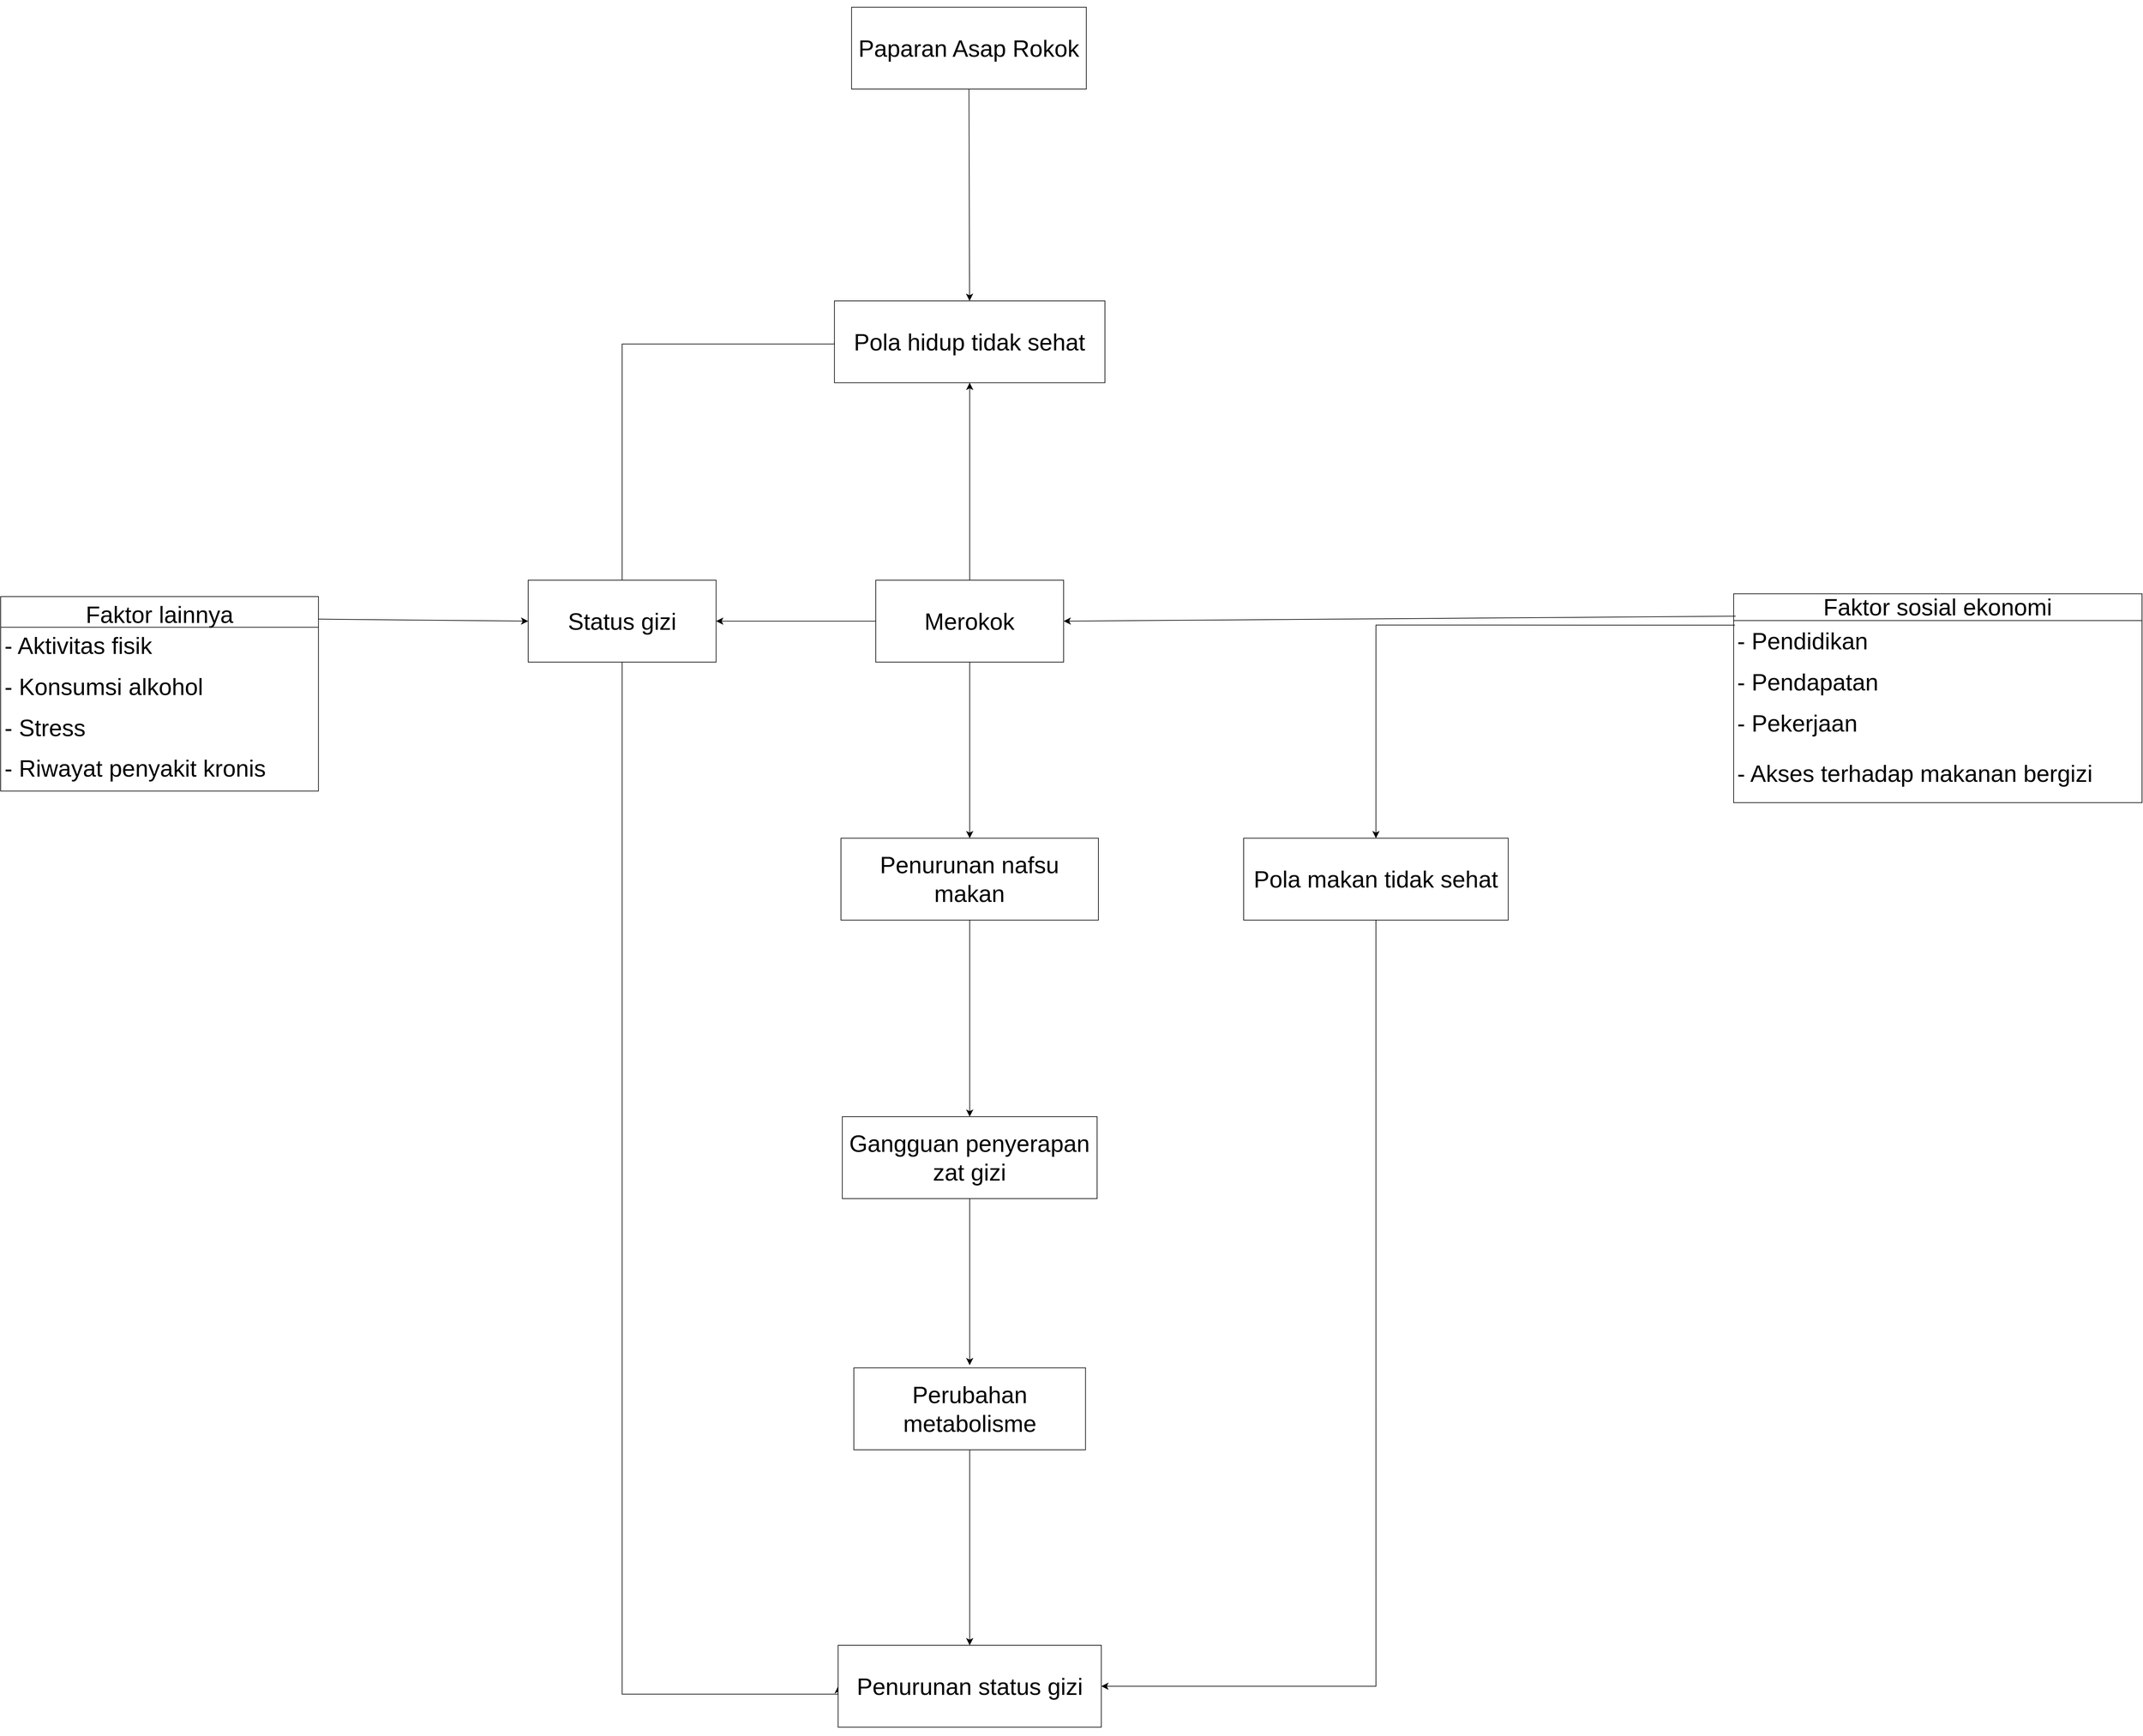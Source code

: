 <mxfile version="27.0.2">
  <diagram name="Page-1" id="J3hV0z_-zYhX4EZDe8K3">
    <mxGraphModel dx="3965" dy="2773" grid="1" gridSize="10" guides="1" tooltips="1" connect="1" arrows="1" fold="1" page="0" pageScale="1" pageWidth="850" pageHeight="1100" math="0" shadow="0">
      <root>
        <mxCell id="0" />
        <mxCell id="1" parent="0" />
        <mxCell id="Pk8gAzI5pZvPVso7He5D-1" value="" style="group" vertex="1" connectable="0" parent="1">
          <mxGeometry x="-330" y="-210" width="3280" height="2658.63" as="geometry" />
        </mxCell>
        <mxCell id="qH5x3utSdqsIQXP25AVT-21" style="edgeStyle=none;curved=1;rounded=0;orthogonalLoop=1;jettySize=auto;html=1;exitX=0.5;exitY=1;exitDx=0;exitDy=0;fontSize=12;startSize=8;endSize=8;" parent="Pk8gAzI5pZvPVso7He5D-1" source="qH5x3utSdqsIQXP25AVT-1" target="qH5x3utSdqsIQXP25AVT-2" edge="1">
          <mxGeometry relative="1" as="geometry" />
        </mxCell>
        <mxCell id="qH5x3utSdqsIQXP25AVT-1" value="&lt;font style=&quot;font-size: 36px;&quot;&gt;Paparan Asap Rokok&lt;/font&gt;" style="rounded=0;whiteSpace=wrap;html=1;" parent="Pk8gAzI5pZvPVso7He5D-1" vertex="1">
          <mxGeometry x="1303.39" y="11" width="359.56" height="125.51" as="geometry" />
        </mxCell>
        <mxCell id="qH5x3utSdqsIQXP25AVT-42" style="edgeStyle=orthogonalEdgeStyle;rounded=0;orthogonalLoop=1;jettySize=auto;html=1;exitX=0;exitY=0.5;exitDx=0;exitDy=0;entryX=0;entryY=0.5;entryDx=0;entryDy=0;fontSize=12;startSize=8;endSize=8;" parent="Pk8gAzI5pZvPVso7He5D-1" source="qH5x3utSdqsIQXP25AVT-2" target="qH5x3utSdqsIQXP25AVT-12" edge="1">
          <mxGeometry relative="1" as="geometry">
            <Array as="points">
              <mxPoint x="951.973" y="527.124" />
              <mxPoint x="951.973" y="2595.877" />
            </Array>
          </mxGeometry>
        </mxCell>
        <mxCell id="qH5x3utSdqsIQXP25AVT-2" value="&lt;font style=&quot;font-size: 36px;&quot;&gt;Pola hidup tidak sehat&lt;/font&gt;" style="rounded=0;whiteSpace=wrap;html=1;" parent="Pk8gAzI5pZvPVso7He5D-1" vertex="1">
          <mxGeometry x="1277.15" y="461" width="414.33" height="125.51" as="geometry" />
        </mxCell>
        <mxCell id="qH5x3utSdqsIQXP25AVT-22" style="edgeStyle=none;curved=1;rounded=0;orthogonalLoop=1;jettySize=auto;html=1;exitX=0.5;exitY=0;exitDx=0;exitDy=0;fontSize=12;startSize=8;endSize=8;" parent="Pk8gAzI5pZvPVso7He5D-1" source="qH5x3utSdqsIQXP25AVT-3" target="qH5x3utSdqsIQXP25AVT-2" edge="1">
          <mxGeometry relative="1" as="geometry" />
        </mxCell>
        <mxCell id="qH5x3utSdqsIQXP25AVT-26" style="edgeStyle=none;curved=1;rounded=0;orthogonalLoop=1;jettySize=auto;html=1;entryX=1;entryY=0.5;entryDx=0;entryDy=0;fontSize=12;startSize=8;endSize=8;" parent="Pk8gAzI5pZvPVso7He5D-1" source="qH5x3utSdqsIQXP25AVT-3" target="qH5x3utSdqsIQXP25AVT-4" edge="1">
          <mxGeometry relative="1" as="geometry" />
        </mxCell>
        <mxCell id="qH5x3utSdqsIQXP25AVT-28" style="edgeStyle=none;curved=1;rounded=0;orthogonalLoop=1;jettySize=auto;html=1;exitX=0.5;exitY=1;exitDx=0;exitDy=0;fontSize=12;startSize=8;endSize=8;" parent="Pk8gAzI5pZvPVso7He5D-1" source="qH5x3utSdqsIQXP25AVT-3" target="qH5x3utSdqsIQXP25AVT-9" edge="1">
          <mxGeometry relative="1" as="geometry" />
        </mxCell>
        <mxCell id="qH5x3utSdqsIQXP25AVT-3" value="&lt;font style=&quot;font-size: 36px;&quot;&gt;Merokok&lt;/font&gt;" style="rounded=0;whiteSpace=wrap;html=1;" parent="Pk8gAzI5pZvPVso7He5D-1" vertex="1">
          <mxGeometry x="1340.435" y="888.999" width="287.75" height="125.506" as="geometry" />
        </mxCell>
        <mxCell id="qH5x3utSdqsIQXP25AVT-4" value="&lt;font style=&quot;font-size: 36px;&quot;&gt;Status gizi&lt;/font&gt;" style="rounded=0;whiteSpace=wrap;html=1;" parent="Pk8gAzI5pZvPVso7He5D-1" vertex="1">
          <mxGeometry x="808.098" y="888.999" width="287.75" height="125.506" as="geometry" />
        </mxCell>
        <mxCell id="qH5x3utSdqsIQXP25AVT-5" value="Faktor lainnya" style="swimlane;fontStyle=0;childLayout=stackLayout;horizontal=1;startSize=47;horizontalStack=0;resizeParent=1;resizeParentMax=0;resizeLast=0;collapsible=1;marginBottom=0;align=center;fontSize=36;" parent="Pk8gAzI5pZvPVso7He5D-1" vertex="1">
          <mxGeometry y="914.1" width="486.777" height="298.011" as="geometry" />
        </mxCell>
        <mxCell id="qH5x3utSdqsIQXP25AVT-6" value="&lt;font style=&quot;font-size: 36px;&quot;&gt;- Aktivitas fisik&lt;/font&gt;" style="text;strokeColor=none;fillColor=none;spacingLeft=4;spacingRight=4;overflow=hidden;rotatable=0;points=[[0,0.5],[1,0.5]];portConstraint=eastwest;fontSize=12;whiteSpace=wrap;html=1;" parent="qH5x3utSdqsIQXP25AVT-5" vertex="1">
          <mxGeometry y="47" width="486.777" height="62.753" as="geometry" />
        </mxCell>
        <mxCell id="qH5x3utSdqsIQXP25AVT-7" value="&lt;font style=&quot;font-size: 36px;&quot;&gt;- Konsumsi alkohol&lt;/font&gt;" style="text;strokeColor=none;fillColor=none;spacingLeft=4;spacingRight=4;overflow=hidden;rotatable=0;points=[[0,0.5],[1,0.5]];portConstraint=eastwest;fontSize=12;whiteSpace=wrap;html=1;" parent="qH5x3utSdqsIQXP25AVT-5" vertex="1">
          <mxGeometry y="109.753" width="486.777" height="62.753" as="geometry" />
        </mxCell>
        <mxCell id="qH5x3utSdqsIQXP25AVT-8" value="&lt;font style=&quot;font-size: 36px;&quot;&gt;- Stress&lt;/font&gt;" style="text;strokeColor=none;fillColor=none;spacingLeft=4;spacingRight=4;overflow=hidden;rotatable=0;points=[[0,0.5],[1,0.5]];portConstraint=eastwest;fontSize=12;whiteSpace=wrap;html=1;" parent="qH5x3utSdqsIQXP25AVT-5" vertex="1">
          <mxGeometry y="172.506" width="486.777" height="62.753" as="geometry" />
        </mxCell>
        <mxCell id="qH5x3utSdqsIQXP25AVT-19" value="&lt;font style=&quot;font-size: 36px;&quot;&gt;- Riwayat penyakit kronis&lt;/font&gt;" style="text;strokeColor=none;fillColor=none;spacingLeft=4;spacingRight=4;overflow=hidden;rotatable=0;points=[[0,0.5],[1,0.5]];portConstraint=eastwest;fontSize=12;whiteSpace=wrap;html=1;" parent="qH5x3utSdqsIQXP25AVT-5" vertex="1">
          <mxGeometry y="235.259" width="486.777" height="62.753" as="geometry" />
        </mxCell>
        <mxCell id="qH5x3utSdqsIQXP25AVT-29" style="edgeStyle=none;curved=1;rounded=0;orthogonalLoop=1;jettySize=auto;html=1;entryX=0.5;entryY=0;entryDx=0;entryDy=0;fontSize=12;startSize=8;endSize=8;" parent="Pk8gAzI5pZvPVso7He5D-1" source="qH5x3utSdqsIQXP25AVT-9" target="qH5x3utSdqsIQXP25AVT-10" edge="1">
          <mxGeometry relative="1" as="geometry" />
        </mxCell>
        <mxCell id="qH5x3utSdqsIQXP25AVT-9" value="&lt;font style=&quot;font-size: 36px;&quot;&gt;Penurunan nafsu makan&lt;/font&gt;" style="rounded=0;whiteSpace=wrap;html=1;" parent="Pk8gAzI5pZvPVso7He5D-1" vertex="1">
          <mxGeometry x="1287.15" y="1284.34" width="394.33" height="125.51" as="geometry" />
        </mxCell>
        <mxCell id="qH5x3utSdqsIQXP25AVT-30" style="edgeStyle=none;curved=1;rounded=0;orthogonalLoop=1;jettySize=auto;html=1;exitX=0.5;exitY=1;exitDx=0;exitDy=0;fontSize=12;startSize=8;endSize=8;" parent="Pk8gAzI5pZvPVso7He5D-1" source="qH5x3utSdqsIQXP25AVT-10" edge="1">
          <mxGeometry relative="1" as="geometry">
            <mxPoint x="1484.31" y="2091.762" as="targetPoint" />
          </mxGeometry>
        </mxCell>
        <mxCell id="qH5x3utSdqsIQXP25AVT-10" value="&lt;font style=&quot;font-size: 36px;&quot;&gt;Gangguan penyerapan zat gizi&lt;/font&gt;" style="rounded=0;whiteSpace=wrap;html=1;" parent="Pk8gAzI5pZvPVso7He5D-1" vertex="1">
          <mxGeometry x="1289.15" y="1711.06" width="390.33" height="125.51" as="geometry" />
        </mxCell>
        <mxCell id="qH5x3utSdqsIQXP25AVT-31" style="edgeStyle=none;curved=1;rounded=0;orthogonalLoop=1;jettySize=auto;html=1;exitX=0.5;exitY=1;exitDx=0;exitDy=0;fontSize=12;startSize=8;endSize=8;entryX=0.5;entryY=0;entryDx=0;entryDy=0;" parent="Pk8gAzI5pZvPVso7He5D-1" source="qH5x3utSdqsIQXP25AVT-11" edge="1" target="qH5x3utSdqsIQXP25AVT-12">
          <mxGeometry relative="1" as="geometry">
            <mxPoint x="1484.31" y="2522.665" as="targetPoint" />
          </mxGeometry>
        </mxCell>
        <mxCell id="qH5x3utSdqsIQXP25AVT-11" value="&lt;font style=&quot;font-size: 36px;&quot;&gt;Perubahan metabolisme&lt;/font&gt;" style="rounded=0;whiteSpace=wrap;html=1;" parent="Pk8gAzI5pZvPVso7He5D-1" vertex="1">
          <mxGeometry x="1306.864" y="2095.946" width="354.892" height="125.506" as="geometry" />
        </mxCell>
        <mxCell id="qH5x3utSdqsIQXP25AVT-12" value="&lt;font style=&quot;font-size: 36px;&quot;&gt;Penurunan status gizi&lt;/font&gt;" style="rounded=0;whiteSpace=wrap;html=1;" parent="Pk8gAzI5pZvPVso7He5D-1" vertex="1">
          <mxGeometry x="1282.75" y="2521" width="403.14" height="125.51" as="geometry" />
        </mxCell>
        <mxCell id="qH5x3utSdqsIQXP25AVT-44" style="edgeStyle=orthogonalEdgeStyle;rounded=0;orthogonalLoop=1;jettySize=auto;html=1;entryX=1;entryY=0.5;entryDx=0;entryDy=0;fontSize=12;startSize=8;endSize=8;exitX=0.5;exitY=1;exitDx=0;exitDy=0;" parent="Pk8gAzI5pZvPVso7He5D-1" source="qH5x3utSdqsIQXP25AVT-13" target="qH5x3utSdqsIQXP25AVT-12" edge="1">
          <mxGeometry relative="1" as="geometry" />
        </mxCell>
        <mxCell id="qH5x3utSdqsIQXP25AVT-13" value="&lt;font style=&quot;font-size: 36px;&quot;&gt;Pola makan tidak sehat&lt;/font&gt;" style="rounded=0;whiteSpace=wrap;html=1;" parent="Pk8gAzI5pZvPVso7He5D-1" vertex="1">
          <mxGeometry x="1903.946" y="1284.342" width="405.248" height="125.506" as="geometry" />
        </mxCell>
        <mxCell id="qH5x3utSdqsIQXP25AVT-14" value="&lt;font style=&quot;font-size: 36px;&quot;&gt;Faktor sosial ekonomi&lt;/font&gt;" style="swimlane;fontStyle=0;childLayout=stackLayout;horizontal=1;startSize=41;horizontalStack=0;resizeParent=1;resizeParentMax=0;resizeLast=0;collapsible=1;marginBottom=0;whiteSpace=wrap;html=1;" parent="Pk8gAzI5pZvPVso7He5D-1" vertex="1">
          <mxGeometry x="2654.49" y="909.92" width="625.51" height="319.999" as="geometry" />
        </mxCell>
        <mxCell id="qH5x3utSdqsIQXP25AVT-15" value="&lt;font style=&quot;font-size: 36px;&quot;&gt;- Pendidikan&lt;/font&gt;" style="text;strokeColor=none;fillColor=none;align=left;verticalAlign=middle;spacingLeft=4;spacingRight=4;overflow=hidden;points=[[0,0.5],[1,0.5]];portConstraint=eastwest;rotatable=0;whiteSpace=wrap;html=1;textDirection=ltr;" parent="qH5x3utSdqsIQXP25AVT-14" vertex="1">
          <mxGeometry y="41" width="625.51" height="62.753" as="geometry" />
        </mxCell>
        <mxCell id="qH5x3utSdqsIQXP25AVT-16" value="- Pendapatan" style="text;strokeColor=none;fillColor=none;align=left;verticalAlign=middle;spacingLeft=4;spacingRight=4;overflow=hidden;points=[[0,0.5],[1,0.5]];portConstraint=eastwest;rotatable=0;whiteSpace=wrap;html=1;fontSize=36;" parent="qH5x3utSdqsIQXP25AVT-14" vertex="1">
          <mxGeometry y="103.753" width="625.51" height="62.753" as="geometry" />
        </mxCell>
        <mxCell id="qH5x3utSdqsIQXP25AVT-17" value="- Pekerjaan" style="text;strokeColor=none;fillColor=none;align=left;verticalAlign=middle;spacingLeft=4;spacingRight=4;overflow=hidden;points=[[0,0.5],[1,0.5]];portConstraint=eastwest;rotatable=0;whiteSpace=wrap;html=1;fontSize=36;" parent="qH5x3utSdqsIQXP25AVT-14" vertex="1">
          <mxGeometry y="166.506" width="625.51" height="62.753" as="geometry" />
        </mxCell>
        <mxCell id="qH5x3utSdqsIQXP25AVT-20" value="- Akses terhadap makanan bergizi" style="text;strokeColor=none;fillColor=none;align=left;verticalAlign=middle;spacingLeft=4;spacingRight=4;overflow=hidden;points=[[0,0.5],[1,0.5]];portConstraint=eastwest;rotatable=0;whiteSpace=wrap;html=1;fontSize=36;" parent="qH5x3utSdqsIQXP25AVT-14" vertex="1">
          <mxGeometry y="229.259" width="625.51" height="90.74" as="geometry" />
        </mxCell>
        <mxCell id="qH5x3utSdqsIQXP25AVT-27" value="" style="endArrow=classic;html=1;rounded=0;fontSize=12;startSize=8;endSize=8;curved=1;exitX=1;exitY=0.116;exitDx=0;exitDy=0;exitPerimeter=0;entryX=0;entryY=0.5;entryDx=0;entryDy=0;" parent="Pk8gAzI5pZvPVso7He5D-1" source="qH5x3utSdqsIQXP25AVT-5" target="qH5x3utSdqsIQXP25AVT-4" edge="1">
          <mxGeometry width="50" height="50" relative="1" as="geometry">
            <mxPoint x="522.746" y="947.568" as="sourcePoint" />
            <mxPoint x="642.642" y="842.98" as="targetPoint" />
          </mxGeometry>
        </mxCell>
        <mxCell id="qH5x3utSdqsIQXP25AVT-36" value="" style="endArrow=classic;html=1;rounded=0;fontSize=12;startSize=8;endSize=8;curved=1;entryX=1;entryY=0.5;entryDx=0;entryDy=0;exitX=0.005;exitY=0.107;exitDx=0;exitDy=0;exitPerimeter=0;" parent="Pk8gAzI5pZvPVso7He5D-1" source="qH5x3utSdqsIQXP25AVT-14" target="qH5x3utSdqsIQXP25AVT-3" edge="1">
          <mxGeometry width="50" height="50" relative="1" as="geometry">
            <mxPoint x="2930.254" y="951.752" as="sourcePoint" />
            <mxPoint x="2426.691" y="865.99" as="targetPoint" />
          </mxGeometry>
        </mxCell>
        <mxCell id="qH5x3utSdqsIQXP25AVT-40" value="" style="endArrow=classic;html=1;rounded=0;fontSize=12;startSize=8;endSize=8;exitX=0.003;exitY=0.11;exitDx=0;exitDy=0;exitPerimeter=0;entryX=0.5;entryY=0;entryDx=0;entryDy=0;edgeStyle=orthogonalEdgeStyle;" parent="Pk8gAzI5pZvPVso7He5D-1" source="qH5x3utSdqsIQXP25AVT-15" target="qH5x3utSdqsIQXP25AVT-13" edge="1">
          <mxGeometry width="50" height="50" relative="1" as="geometry">
            <mxPoint x="2489.037" y="1158.836" as="sourcePoint" />
            <mxPoint x="2608.933" y="1054.248" as="targetPoint" />
          </mxGeometry>
        </mxCell>
      </root>
    </mxGraphModel>
  </diagram>
</mxfile>
